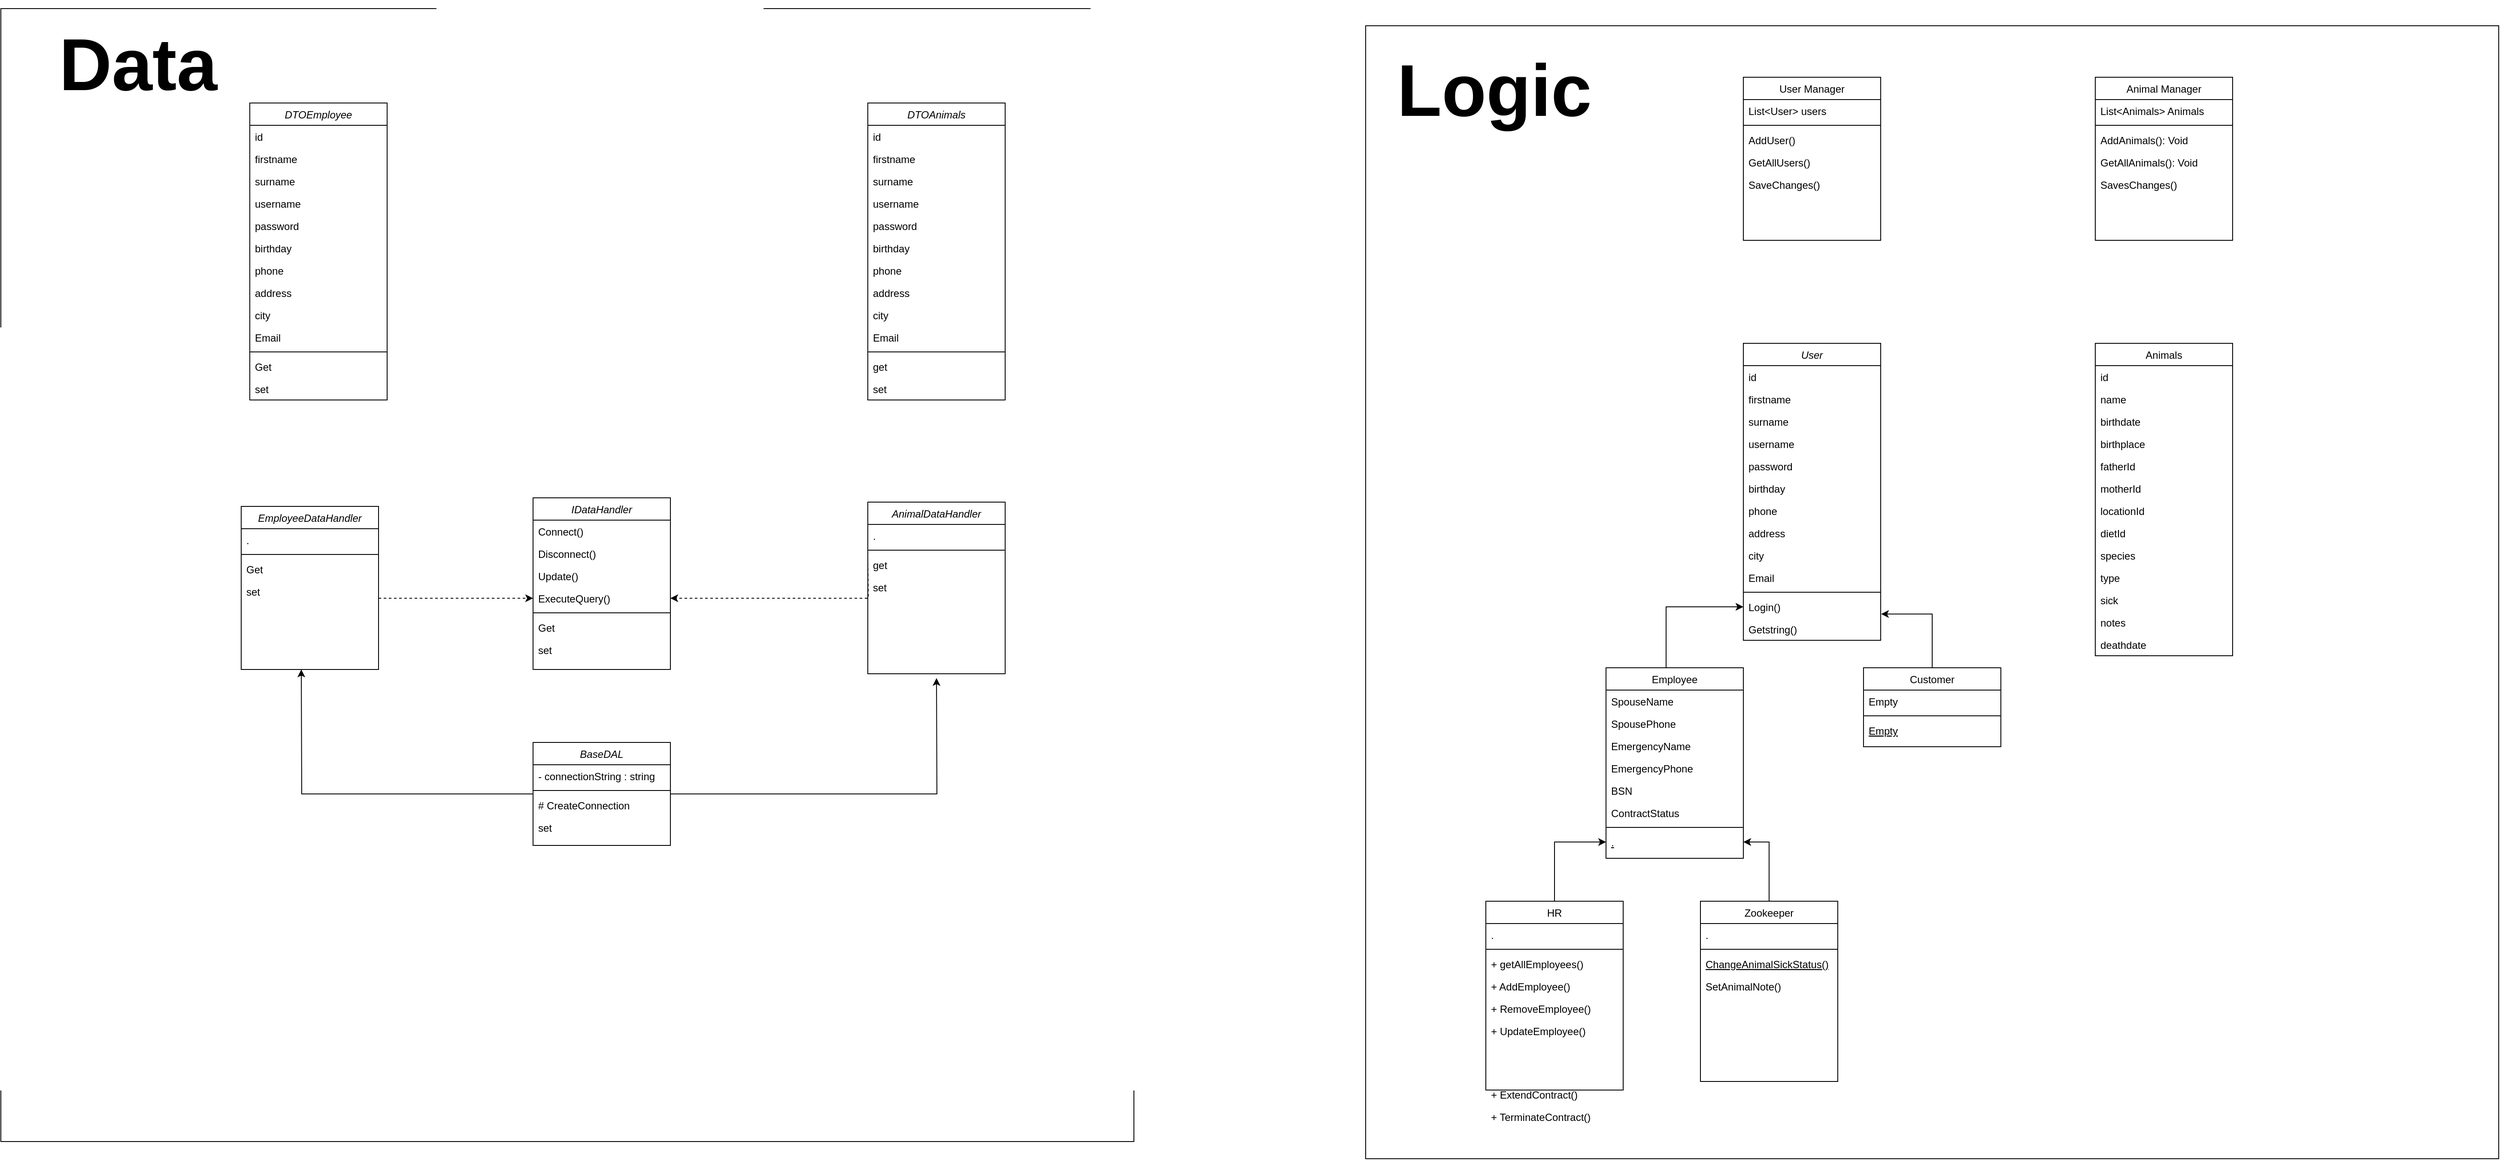 <mxfile version="20.2.3" type="device"><diagram id="C5RBs43oDa-KdzZeNtuy" name="Page-1"><mxGraphModel dx="3759" dy="1858" grid="1" gridSize="10" guides="1" tooltips="1" connect="0" arrows="1" fold="1" page="1" pageScale="1" pageWidth="827" pageHeight="1169" math="0" shadow="0"><root><mxCell id="WIyWlLk6GJQsqaUBKTNV-0"/><mxCell id="WIyWlLk6GJQsqaUBKTNV-1" parent="WIyWlLk6GJQsqaUBKTNV-0"/><mxCell id="oR1bNTwFXTj507dWlVXC-54" value="" style="group" parent="WIyWlLk6GJQsqaUBKTNV-1" connectable="0" vertex="1"><mxGeometry x="-220" y="-250" width="1320" height="1320" as="geometry"/></mxCell><mxCell id="oR1bNTwFXTj507dWlVXC-52" value="" style="whiteSpace=wrap;html=1;aspect=fixed;labelBorderColor=#00CCCC;labelBackgroundColor=#99FF99;" parent="oR1bNTwFXTj507dWlVXC-54" vertex="1"><mxGeometry width="1320" height="1320" as="geometry"/></mxCell><mxCell id="oR1bNTwFXTj507dWlVXC-53" value="Logic" style="text;html=1;strokeColor=none;fillColor=none;align=center;verticalAlign=middle;whiteSpace=wrap;rounded=0;fontStyle=1;fontSize=85;" parent="oR1bNTwFXTj507dWlVXC-54" vertex="1"><mxGeometry x="120" y="60" width="60" height="30" as="geometry"/></mxCell><mxCell id="-MPWnxY_A1ma4q9v_jvq-7" value="User Manager" style="swimlane;fontStyle=0;align=center;verticalAlign=top;childLayout=stackLayout;horizontal=1;startSize=26;horizontalStack=0;resizeParent=1;resizeLast=0;collapsible=1;marginBottom=0;rounded=0;shadow=0;strokeWidth=1;" parent="oR1bNTwFXTj507dWlVXC-54" vertex="1"><mxGeometry x="440" y="60" width="160" height="190" as="geometry"><mxRectangle x="230" y="140" width="160" height="26" as="alternateBounds"/></mxGeometry></mxCell><mxCell id="-MPWnxY_A1ma4q9v_jvq-8" value="List&lt;User&gt; users" style="text;align=left;verticalAlign=top;spacingLeft=4;spacingRight=4;overflow=hidden;rotatable=0;points=[[0,0.5],[1,0.5]];portConstraint=eastwest;" parent="-MPWnxY_A1ma4q9v_jvq-7" vertex="1"><mxGeometry y="26" width="160" height="26" as="geometry"/></mxCell><mxCell id="-MPWnxY_A1ma4q9v_jvq-9" value="" style="line;html=1;strokeWidth=1;align=left;verticalAlign=middle;spacingTop=-1;spacingLeft=3;spacingRight=3;rotatable=0;labelPosition=right;points=[];portConstraint=eastwest;" parent="-MPWnxY_A1ma4q9v_jvq-7" vertex="1"><mxGeometry y="52" width="160" height="8" as="geometry"/></mxCell><mxCell id="-MPWnxY_A1ma4q9v_jvq-15" value="AddUser()" style="text;align=left;verticalAlign=top;spacingLeft=4;spacingRight=4;overflow=hidden;rotatable=0;points=[[0,0.5],[1,0.5]];portConstraint=eastwest;" parent="-MPWnxY_A1ma4q9v_jvq-7" vertex="1"><mxGeometry y="60" width="160" height="26" as="geometry"/></mxCell><mxCell id="oILaNvn7ztv15I3lUajf-6" value="GetAllUsers()" style="text;align=left;verticalAlign=top;spacingLeft=4;spacingRight=4;overflow=hidden;rotatable=0;points=[[0,0.5],[1,0.5]];portConstraint=eastwest;" parent="-MPWnxY_A1ma4q9v_jvq-7" vertex="1"><mxGeometry y="86" width="160" height="26" as="geometry"/></mxCell><mxCell id="oR1bNTwFXTj507dWlVXC-46" value="SaveChanges()" style="text;align=left;verticalAlign=top;spacingLeft=4;spacingRight=4;overflow=hidden;rotatable=0;points=[[0,0.5],[1,0.5]];portConstraint=eastwest;" parent="-MPWnxY_A1ma4q9v_jvq-7" vertex="1"><mxGeometry y="112" width="160" height="26" as="geometry"/></mxCell><mxCell id="-MPWnxY_A1ma4q9v_jvq-1" value="Animal Manager" style="swimlane;fontStyle=0;align=center;verticalAlign=top;childLayout=stackLayout;horizontal=1;startSize=26;horizontalStack=0;resizeParent=1;resizeLast=0;collapsible=1;marginBottom=0;rounded=0;shadow=0;strokeWidth=1;" parent="oR1bNTwFXTj507dWlVXC-54" vertex="1"><mxGeometry x="850" y="60" width="160" height="190" as="geometry"><mxRectangle x="230" y="140" width="160" height="26" as="alternateBounds"/></mxGeometry></mxCell><mxCell id="-MPWnxY_A1ma4q9v_jvq-6" value="List&lt;Animals&gt; Animals" style="text;align=left;verticalAlign=top;spacingLeft=4;spacingRight=4;overflow=hidden;rotatable=0;points=[[0,0.5],[1,0.5]];portConstraint=eastwest;" parent="-MPWnxY_A1ma4q9v_jvq-1" vertex="1"><mxGeometry y="26" width="160" height="26" as="geometry"/></mxCell><mxCell id="-MPWnxY_A1ma4q9v_jvq-5" value="" style="line;html=1;strokeWidth=1;align=left;verticalAlign=middle;spacingTop=-1;spacingLeft=3;spacingRight=3;rotatable=0;labelPosition=right;points=[];portConstraint=eastwest;" parent="-MPWnxY_A1ma4q9v_jvq-1" vertex="1"><mxGeometry y="52" width="160" height="8" as="geometry"/></mxCell><mxCell id="-MPWnxY_A1ma4q9v_jvq-10" value="AddAnimals(): Void&#10;&#10;" style="text;align=left;verticalAlign=top;spacingLeft=4;spacingRight=4;overflow=hidden;rotatable=0;points=[[0,0.5],[1,0.5]];portConstraint=eastwest;" parent="-MPWnxY_A1ma4q9v_jvq-1" vertex="1"><mxGeometry y="60" width="160" height="26" as="geometry"/></mxCell><mxCell id="-MPWnxY_A1ma4q9v_jvq-11" value="GetAllAnimals(): Void&#10;&#10;" style="text;align=left;verticalAlign=top;spacingLeft=4;spacingRight=4;overflow=hidden;rotatable=0;points=[[0,0.5],[1,0.5]];portConstraint=eastwest;" parent="-MPWnxY_A1ma4q9v_jvq-1" vertex="1"><mxGeometry y="86" width="160" height="26" as="geometry"/></mxCell><mxCell id="-MPWnxY_A1ma4q9v_jvq-13" value="SavesChanges()" style="text;align=left;verticalAlign=top;spacingLeft=4;spacingRight=4;overflow=hidden;rotatable=0;points=[[0,0.5],[1,0.5]];portConstraint=eastwest;" parent="-MPWnxY_A1ma4q9v_jvq-1" vertex="1"><mxGeometry y="112" width="160" height="26" as="geometry"/></mxCell><mxCell id="zkfFHV4jXpPFQw0GAbJ--17" value="Animals" style="swimlane;fontStyle=0;align=center;verticalAlign=top;childLayout=stackLayout;horizontal=1;startSize=26;horizontalStack=0;resizeParent=1;resizeLast=0;collapsible=1;marginBottom=0;rounded=0;shadow=0;strokeWidth=1;" parent="oR1bNTwFXTj507dWlVXC-54" vertex="1"><mxGeometry x="850" y="370" width="160" height="364" as="geometry"><mxRectangle x="550" y="140" width="160" height="26" as="alternateBounds"/></mxGeometry></mxCell><mxCell id="zkfFHV4jXpPFQw0GAbJ--18" value="id" style="text;align=left;verticalAlign=top;spacingLeft=4;spacingRight=4;overflow=hidden;rotatable=0;points=[[0,0.5],[1,0.5]];portConstraint=eastwest;" parent="zkfFHV4jXpPFQw0GAbJ--17" vertex="1"><mxGeometry y="26" width="160" height="26" as="geometry"/></mxCell><mxCell id="zkfFHV4jXpPFQw0GAbJ--19" value="name" style="text;align=left;verticalAlign=top;spacingLeft=4;spacingRight=4;overflow=hidden;rotatable=0;points=[[0,0.5],[1,0.5]];portConstraint=eastwest;rounded=0;shadow=0;html=0;" parent="zkfFHV4jXpPFQw0GAbJ--17" vertex="1"><mxGeometry y="52" width="160" height="26" as="geometry"/></mxCell><mxCell id="zkfFHV4jXpPFQw0GAbJ--20" value="birthdate" style="text;align=left;verticalAlign=top;spacingLeft=4;spacingRight=4;overflow=hidden;rotatable=0;points=[[0,0.5],[1,0.5]];portConstraint=eastwest;rounded=0;shadow=0;html=0;" parent="zkfFHV4jXpPFQw0GAbJ--17" vertex="1"><mxGeometry y="78" width="160" height="26" as="geometry"/></mxCell><mxCell id="zkfFHV4jXpPFQw0GAbJ--21" value="birthplace" style="text;align=left;verticalAlign=top;spacingLeft=4;spacingRight=4;overflow=hidden;rotatable=0;points=[[0,0.5],[1,0.5]];portConstraint=eastwest;rounded=0;shadow=0;html=0;" parent="zkfFHV4jXpPFQw0GAbJ--17" vertex="1"><mxGeometry y="104" width="160" height="26" as="geometry"/></mxCell><mxCell id="zkfFHV4jXpPFQw0GAbJ--22" value="fatherId&#10;" style="text;align=left;verticalAlign=top;spacingLeft=4;spacingRight=4;overflow=hidden;rotatable=0;points=[[0,0.5],[1,0.5]];portConstraint=eastwest;rounded=0;shadow=0;html=0;" parent="zkfFHV4jXpPFQw0GAbJ--17" vertex="1"><mxGeometry y="130" width="160" height="26" as="geometry"/></mxCell><mxCell id="zkfFHV4jXpPFQw0GAbJ--24" value="motherId" style="text;align=left;verticalAlign=top;spacingLeft=4;spacingRight=4;overflow=hidden;rotatable=0;points=[[0,0.5],[1,0.5]];portConstraint=eastwest;" parent="zkfFHV4jXpPFQw0GAbJ--17" vertex="1"><mxGeometry y="156" width="160" height="26" as="geometry"/></mxCell><mxCell id="zkfFHV4jXpPFQw0GAbJ--25" value="locationId" style="text;align=left;verticalAlign=top;spacingLeft=4;spacingRight=4;overflow=hidden;rotatable=0;points=[[0,0.5],[1,0.5]];portConstraint=eastwest;" parent="zkfFHV4jXpPFQw0GAbJ--17" vertex="1"><mxGeometry y="182" width="160" height="26" as="geometry"/></mxCell><mxCell id="QsnjbeU9cIYZemEmdi8z-0" value="dietId" style="text;align=left;verticalAlign=top;spacingLeft=4;spacingRight=4;overflow=hidden;rotatable=0;points=[[0,0.5],[1,0.5]];portConstraint=eastwest;rounded=0;shadow=0;html=0;" parent="zkfFHV4jXpPFQw0GAbJ--17" vertex="1"><mxGeometry y="208" width="160" height="26" as="geometry"/></mxCell><mxCell id="QsnjbeU9cIYZemEmdi8z-1" value="species" style="text;align=left;verticalAlign=top;spacingLeft=4;spacingRight=4;overflow=hidden;rotatable=0;points=[[0,0.5],[1,0.5]];portConstraint=eastwest;rounded=0;shadow=0;html=0;" parent="zkfFHV4jXpPFQw0GAbJ--17" vertex="1"><mxGeometry y="234" width="160" height="26" as="geometry"/></mxCell><mxCell id="oR1bNTwFXTj507dWlVXC-50" value="type" style="text;align=left;verticalAlign=top;spacingLeft=4;spacingRight=4;overflow=hidden;rotatable=0;points=[[0,0.5],[1,0.5]];portConstraint=eastwest;rounded=0;shadow=0;html=0;" parent="zkfFHV4jXpPFQw0GAbJ--17" vertex="1"><mxGeometry y="260" width="160" height="26" as="geometry"/></mxCell><mxCell id="QsnjbeU9cIYZemEmdi8z-2" value="sick" style="text;align=left;verticalAlign=top;spacingLeft=4;spacingRight=4;overflow=hidden;rotatable=0;points=[[0,0.5],[1,0.5]];portConstraint=eastwest;rounded=0;shadow=0;html=0;" parent="zkfFHV4jXpPFQw0GAbJ--17" vertex="1"><mxGeometry y="286" width="160" height="26" as="geometry"/></mxCell><mxCell id="QsnjbeU9cIYZemEmdi8z-3" value="notes" style="text;align=left;verticalAlign=top;spacingLeft=4;spacingRight=4;overflow=hidden;rotatable=0;points=[[0,0.5],[1,0.5]];portConstraint=eastwest;rounded=0;shadow=0;html=0;" parent="zkfFHV4jXpPFQw0GAbJ--17" vertex="1"><mxGeometry y="312" width="160" height="26" as="geometry"/></mxCell><mxCell id="QsnjbeU9cIYZemEmdi8z-4" value="deathdate" style="text;align=left;verticalAlign=top;spacingLeft=4;spacingRight=4;overflow=hidden;rotatable=0;points=[[0,0.5],[1,0.5]];portConstraint=eastwest;rounded=0;shadow=0;html=0;" parent="zkfFHV4jXpPFQw0GAbJ--17" vertex="1"><mxGeometry y="338" width="160" height="26" as="geometry"/></mxCell><mxCell id="-MPWnxY_A1ma4q9v_jvq-16" value="+ ExtendContract()" style="text;align=left;verticalAlign=top;spacingLeft=4;spacingRight=4;overflow=hidden;rotatable=0;points=[[0,0.5],[1,0.5]];portConstraint=eastwest;" parent="oR1bNTwFXTj507dWlVXC-54" vertex="1"><mxGeometry x="140" y="1232" width="160" height="26" as="geometry"/></mxCell><mxCell id="oR1bNTwFXTj507dWlVXC-45" value="+ TerminateContract()&#10;" style="text;align=left;verticalAlign=top;spacingLeft=4;spacingRight=4;overflow=hidden;rotatable=0;points=[[0,0.5],[1,0.5]];portConstraint=eastwest;" parent="oR1bNTwFXTj507dWlVXC-54" vertex="1"><mxGeometry x="140" y="1258" width="160" height="26" as="geometry"/></mxCell><mxCell id="zkfFHV4jXpPFQw0GAbJ--0" value="User" style="swimlane;fontStyle=2;align=center;verticalAlign=top;childLayout=stackLayout;horizontal=1;startSize=26;horizontalStack=0;resizeParent=1;resizeLast=0;collapsible=1;marginBottom=0;rounded=0;shadow=0;strokeWidth=1;" parent="WIyWlLk6GJQsqaUBKTNV-1" vertex="1"><mxGeometry x="220" y="120" width="160" height="346" as="geometry"><mxRectangle x="230" y="140" width="160" height="26" as="alternateBounds"/></mxGeometry></mxCell><mxCell id="zkfFHV4jXpPFQw0GAbJ--1" value="id" style="text;align=left;verticalAlign=top;spacingLeft=4;spacingRight=4;overflow=hidden;rotatable=0;points=[[0,0.5],[1,0.5]];portConstraint=eastwest;" parent="zkfFHV4jXpPFQw0GAbJ--0" vertex="1"><mxGeometry y="26" width="160" height="26" as="geometry"/></mxCell><mxCell id="zkfFHV4jXpPFQw0GAbJ--2" value="firstname" style="text;align=left;verticalAlign=top;spacingLeft=4;spacingRight=4;overflow=hidden;rotatable=0;points=[[0,0.5],[1,0.5]];portConstraint=eastwest;rounded=0;shadow=0;html=0;" parent="zkfFHV4jXpPFQw0GAbJ--0" vertex="1"><mxGeometry y="52" width="160" height="26" as="geometry"/></mxCell><mxCell id="oR1bNTwFXTj507dWlVXC-14" value="surname" style="text;align=left;verticalAlign=top;spacingLeft=4;spacingRight=4;overflow=hidden;rotatable=0;points=[[0,0.5],[1,0.5]];portConstraint=eastwest;rounded=0;shadow=0;html=0;" parent="zkfFHV4jXpPFQw0GAbJ--0" vertex="1"><mxGeometry y="78" width="160" height="26" as="geometry"/></mxCell><mxCell id="oR1bNTwFXTj507dWlVXC-15" value="username" style="text;align=left;verticalAlign=top;spacingLeft=4;spacingRight=4;overflow=hidden;rotatable=0;points=[[0,0.5],[1,0.5]];portConstraint=eastwest;rounded=0;shadow=0;html=0;" parent="zkfFHV4jXpPFQw0GAbJ--0" vertex="1"><mxGeometry y="104" width="160" height="26" as="geometry"/></mxCell><mxCell id="oR1bNTwFXTj507dWlVXC-16" value="password" style="text;align=left;verticalAlign=top;spacingLeft=4;spacingRight=4;overflow=hidden;rotatable=0;points=[[0,0.5],[1,0.5]];portConstraint=eastwest;rounded=0;shadow=0;html=0;" parent="zkfFHV4jXpPFQw0GAbJ--0" vertex="1"><mxGeometry y="130" width="160" height="26" as="geometry"/></mxCell><mxCell id="AJ4pyQ9A2EGNGKqb7ram-20" value="birthday" style="text;align=left;verticalAlign=top;spacingLeft=4;spacingRight=4;overflow=hidden;rotatable=0;points=[[0,0.5],[1,0.5]];portConstraint=eastwest;rounded=0;shadow=0;html=0;" parent="zkfFHV4jXpPFQw0GAbJ--0" vertex="1"><mxGeometry y="156" width="160" height="26" as="geometry"/></mxCell><mxCell id="oR1bNTwFXTj507dWlVXC-13" value="phone" style="text;align=left;verticalAlign=top;spacingLeft=4;spacingRight=4;overflow=hidden;rotatable=0;points=[[0,0.5],[1,0.5]];portConstraint=eastwest;rounded=0;shadow=0;html=0;" parent="zkfFHV4jXpPFQw0GAbJ--0" vertex="1"><mxGeometry y="182" width="160" height="26" as="geometry"/></mxCell><mxCell id="oR1bNTwFXTj507dWlVXC-12" value="address" style="text;align=left;verticalAlign=top;spacingLeft=4;spacingRight=4;overflow=hidden;rotatable=0;points=[[0,0.5],[1,0.5]];portConstraint=eastwest;rounded=0;shadow=0;html=0;" parent="zkfFHV4jXpPFQw0GAbJ--0" vertex="1"><mxGeometry y="208" width="160" height="26" as="geometry"/></mxCell><mxCell id="zkfFHV4jXpPFQw0GAbJ--3" value="city" style="text;align=left;verticalAlign=top;spacingLeft=4;spacingRight=4;overflow=hidden;rotatable=0;points=[[0,0.5],[1,0.5]];portConstraint=eastwest;rounded=0;shadow=0;html=0;" parent="zkfFHV4jXpPFQw0GAbJ--0" vertex="1"><mxGeometry y="234" width="160" height="26" as="geometry"/></mxCell><mxCell id="AJ4pyQ9A2EGNGKqb7ram-4" value="Email" style="text;align=left;verticalAlign=top;spacingLeft=4;spacingRight=4;overflow=hidden;rotatable=0;points=[[0,0.5],[1,0.5]];portConstraint=eastwest;rounded=0;shadow=0;html=0;" parent="zkfFHV4jXpPFQw0GAbJ--0" vertex="1"><mxGeometry y="260" width="160" height="26" as="geometry"/></mxCell><mxCell id="zkfFHV4jXpPFQw0GAbJ--4" value="" style="line;html=1;strokeWidth=1;align=left;verticalAlign=middle;spacingTop=-1;spacingLeft=3;spacingRight=3;rotatable=0;labelPosition=right;points=[];portConstraint=eastwest;" parent="zkfFHV4jXpPFQw0GAbJ--0" vertex="1"><mxGeometry y="286" width="160" height="8" as="geometry"/></mxCell><mxCell id="oR1bNTwFXTj507dWlVXC-35" value="Login()" style="text;align=left;verticalAlign=top;spacingLeft=4;spacingRight=4;overflow=hidden;rotatable=0;points=[[0,0.5],[1,0.5]];portConstraint=eastwest;rounded=0;shadow=0;html=0;" parent="zkfFHV4jXpPFQw0GAbJ--0" vertex="1"><mxGeometry y="294" width="160" height="26" as="geometry"/></mxCell><mxCell id="AJ4pyQ9A2EGNGKqb7ram-22" value="Getstring()" style="text;align=left;verticalAlign=top;spacingLeft=4;spacingRight=4;overflow=hidden;rotatable=0;points=[[0,0.5],[1,0.5]];portConstraint=eastwest;rounded=0;shadow=0;html=0;" parent="zkfFHV4jXpPFQw0GAbJ--0" vertex="1"><mxGeometry y="320" width="160" height="26" as="geometry"/></mxCell><mxCell id="oR1bNTwFXTj507dWlVXC-39" style="edgeStyle=orthogonalEdgeStyle;rounded=0;orthogonalLoop=1;jettySize=auto;html=1;entryX=0;entryY=0.5;entryDx=0;entryDy=0;" parent="WIyWlLk6GJQsqaUBKTNV-1" source="zkfFHV4jXpPFQw0GAbJ--6" target="oR1bNTwFXTj507dWlVXC-35" edge="1"><mxGeometry relative="1" as="geometry"><Array as="points"><mxPoint x="130" y="427"/></Array></mxGeometry></mxCell><mxCell id="zkfFHV4jXpPFQw0GAbJ--6" value="Employee" style="swimlane;fontStyle=0;align=center;verticalAlign=top;childLayout=stackLayout;horizontal=1;startSize=26;horizontalStack=0;resizeParent=1;resizeLast=0;collapsible=1;marginBottom=0;rounded=0;shadow=0;strokeWidth=1;" parent="WIyWlLk6GJQsqaUBKTNV-1" vertex="1"><mxGeometry x="60" y="498" width="160" height="222" as="geometry"><mxRectangle x="130" y="380" width="160" height="26" as="alternateBounds"/></mxGeometry></mxCell><mxCell id="zkfFHV4jXpPFQw0GAbJ--7" value="SpouseName" style="text;align=left;verticalAlign=top;spacingLeft=4;spacingRight=4;overflow=hidden;rotatable=0;points=[[0,0.5],[1,0.5]];portConstraint=eastwest;" parent="zkfFHV4jXpPFQw0GAbJ--6" vertex="1"><mxGeometry y="26" width="160" height="26" as="geometry"/></mxCell><mxCell id="oR1bNTwFXTj507dWlVXC-20" value="SpousePhone" style="text;align=left;verticalAlign=top;spacingLeft=4;spacingRight=4;overflow=hidden;rotatable=0;points=[[0,0.5],[1,0.5]];portConstraint=eastwest;rounded=0;shadow=0;html=0;" parent="zkfFHV4jXpPFQw0GAbJ--6" vertex="1"><mxGeometry y="52" width="160" height="26" as="geometry"/></mxCell><mxCell id="oR1bNTwFXTj507dWlVXC-19" value="EmergencyName" style="text;align=left;verticalAlign=top;spacingLeft=4;spacingRight=4;overflow=hidden;rotatable=0;points=[[0,0.5],[1,0.5]];portConstraint=eastwest;rounded=0;shadow=0;html=0;" parent="zkfFHV4jXpPFQw0GAbJ--6" vertex="1"><mxGeometry y="78" width="160" height="26" as="geometry"/></mxCell><mxCell id="oR1bNTwFXTj507dWlVXC-18" value="EmergencyPhone" style="text;align=left;verticalAlign=top;spacingLeft=4;spacingRight=4;overflow=hidden;rotatable=0;points=[[0,0.5],[1,0.5]];portConstraint=eastwest;rounded=0;shadow=0;html=0;" parent="zkfFHV4jXpPFQw0GAbJ--6" vertex="1"><mxGeometry y="104" width="160" height="26" as="geometry"/></mxCell><mxCell id="oR1bNTwFXTj507dWlVXC-17" value="BSN" style="text;align=left;verticalAlign=top;spacingLeft=4;spacingRight=4;overflow=hidden;rotatable=0;points=[[0,0.5],[1,0.5]];portConstraint=eastwest;rounded=0;shadow=0;html=0;" parent="zkfFHV4jXpPFQw0GAbJ--6" vertex="1"><mxGeometry y="130" width="160" height="26" as="geometry"/></mxCell><mxCell id="zkfFHV4jXpPFQw0GAbJ--8" value="ContractStatus" style="text;align=left;verticalAlign=top;spacingLeft=4;spacingRight=4;overflow=hidden;rotatable=0;points=[[0,0.5],[1,0.5]];portConstraint=eastwest;rounded=0;shadow=0;html=0;" parent="zkfFHV4jXpPFQw0GAbJ--6" vertex="1"><mxGeometry y="156" width="160" height="26" as="geometry"/></mxCell><mxCell id="zkfFHV4jXpPFQw0GAbJ--9" value="" style="line;html=1;strokeWidth=1;align=left;verticalAlign=middle;spacingTop=-1;spacingLeft=3;spacingRight=3;rotatable=0;labelPosition=right;points=[];portConstraint=eastwest;" parent="zkfFHV4jXpPFQw0GAbJ--6" vertex="1"><mxGeometry y="182" width="160" height="8" as="geometry"/></mxCell><mxCell id="zkfFHV4jXpPFQw0GAbJ--10" value="." style="text;align=left;verticalAlign=top;spacingLeft=4;spacingRight=4;overflow=hidden;rotatable=0;points=[[0,0.5],[1,0.5]];portConstraint=eastwest;fontStyle=4" parent="zkfFHV4jXpPFQw0GAbJ--6" vertex="1"><mxGeometry y="190" width="160" height="26" as="geometry"/></mxCell><mxCell id="oR1bNTwFXTj507dWlVXC-40" style="edgeStyle=orthogonalEdgeStyle;rounded=0;orthogonalLoop=1;jettySize=auto;html=1;entryX=1.003;entryY=0.824;entryDx=0;entryDy=0;entryPerimeter=0;" parent="WIyWlLk6GJQsqaUBKTNV-1" source="oR1bNTwFXTj507dWlVXC-2" target="oR1bNTwFXTj507dWlVXC-35" edge="1"><mxGeometry relative="1" as="geometry"/></mxCell><mxCell id="oR1bNTwFXTj507dWlVXC-2" value="Customer" style="swimlane;fontStyle=0;align=center;verticalAlign=top;childLayout=stackLayout;horizontal=1;startSize=26;horizontalStack=0;resizeParent=1;resizeLast=0;collapsible=1;marginBottom=0;rounded=0;shadow=0;strokeWidth=1;" parent="WIyWlLk6GJQsqaUBKTNV-1" vertex="1"><mxGeometry x="360" y="498" width="160" height="92" as="geometry"><mxRectangle x="130" y="380" width="160" height="26" as="alternateBounds"/></mxGeometry></mxCell><mxCell id="oR1bNTwFXTj507dWlVXC-3" value="Empty" style="text;align=left;verticalAlign=top;spacingLeft=4;spacingRight=4;overflow=hidden;rotatable=0;points=[[0,0.5],[1,0.5]];portConstraint=eastwest;" parent="oR1bNTwFXTj507dWlVXC-2" vertex="1"><mxGeometry y="26" width="160" height="26" as="geometry"/></mxCell><mxCell id="oR1bNTwFXTj507dWlVXC-5" value="" style="line;html=1;strokeWidth=1;align=left;verticalAlign=middle;spacingTop=-1;spacingLeft=3;spacingRight=3;rotatable=0;labelPosition=right;points=[];portConstraint=eastwest;" parent="oR1bNTwFXTj507dWlVXC-2" vertex="1"><mxGeometry y="52" width="160" height="8" as="geometry"/></mxCell><mxCell id="oR1bNTwFXTj507dWlVXC-6" value="Empty" style="text;align=left;verticalAlign=top;spacingLeft=4;spacingRight=4;overflow=hidden;rotatable=0;points=[[0,0.5],[1,0.5]];portConstraint=eastwest;fontStyle=4" parent="oR1bNTwFXTj507dWlVXC-2" vertex="1"><mxGeometry y="60" width="160" height="26" as="geometry"/></mxCell><mxCell id="oR1bNTwFXTj507dWlVXC-36" style="edgeStyle=orthogonalEdgeStyle;rounded=0;orthogonalLoop=1;jettySize=auto;html=1;entryX=0;entryY=0.5;entryDx=0;entryDy=0;" parent="WIyWlLk6GJQsqaUBKTNV-1" source="oR1bNTwFXTj507dWlVXC-21" target="zkfFHV4jXpPFQw0GAbJ--10" edge="1"><mxGeometry relative="1" as="geometry"/></mxCell><mxCell id="oR1bNTwFXTj507dWlVXC-21" value="HR" style="swimlane;fontStyle=0;align=center;verticalAlign=top;childLayout=stackLayout;horizontal=1;startSize=26;horizontalStack=0;resizeParent=1;resizeLast=0;collapsible=1;marginBottom=0;rounded=0;shadow=0;strokeWidth=1;" parent="WIyWlLk6GJQsqaUBKTNV-1" vertex="1"><mxGeometry x="-80" y="770" width="160" height="220" as="geometry"><mxRectangle x="130" y="380" width="160" height="26" as="alternateBounds"/></mxGeometry></mxCell><mxCell id="oR1bNTwFXTj507dWlVXC-22" value="." style="text;align=left;verticalAlign=top;spacingLeft=4;spacingRight=4;overflow=hidden;rotatable=0;points=[[0,0.5],[1,0.5]];portConstraint=eastwest;" parent="oR1bNTwFXTj507dWlVXC-21" vertex="1"><mxGeometry y="26" width="160" height="26" as="geometry"/></mxCell><mxCell id="oR1bNTwFXTj507dWlVXC-24" value="" style="line;html=1;strokeWidth=1;align=left;verticalAlign=middle;spacingTop=-1;spacingLeft=3;spacingRight=3;rotatable=0;labelPosition=right;points=[];portConstraint=eastwest;" parent="oR1bNTwFXTj507dWlVXC-21" vertex="1"><mxGeometry y="52" width="160" height="8" as="geometry"/></mxCell><mxCell id="oR1bNTwFXTj507dWlVXC-25" value="+ getAllEmployees()" style="text;align=left;verticalAlign=top;spacingLeft=4;spacingRight=4;overflow=hidden;rotatable=0;points=[[0,0.5],[1,0.5]];portConstraint=eastwest;fontStyle=0" parent="oR1bNTwFXTj507dWlVXC-21" vertex="1"><mxGeometry y="60" width="160" height="26" as="geometry"/></mxCell><mxCell id="oR1bNTwFXTj507dWlVXC-26" value="+ AddEmployee()" style="text;align=left;verticalAlign=top;spacingLeft=4;spacingRight=4;overflow=hidden;rotatable=0;points=[[0,0.5],[1,0.5]];portConstraint=eastwest;" parent="oR1bNTwFXTj507dWlVXC-21" vertex="1"><mxGeometry y="86" width="160" height="26" as="geometry"/></mxCell><mxCell id="AJ4pyQ9A2EGNGKqb7ram-35" value="+ RemoveEmployee()" style="text;align=left;verticalAlign=top;spacingLeft=4;spacingRight=4;overflow=hidden;rotatable=0;points=[[0,0.5],[1,0.5]];portConstraint=eastwest;" parent="oR1bNTwFXTj507dWlVXC-21" vertex="1"><mxGeometry y="112" width="160" height="26" as="geometry"/></mxCell><mxCell id="AJ4pyQ9A2EGNGKqb7ram-36" value="+ UpdateEmployee()" style="text;align=left;verticalAlign=top;spacingLeft=4;spacingRight=4;overflow=hidden;rotatable=0;points=[[0,0.5],[1,0.5]];portConstraint=eastwest;" parent="oR1bNTwFXTj507dWlVXC-21" vertex="1"><mxGeometry y="138" width="160" height="26" as="geometry"/></mxCell><mxCell id="oR1bNTwFXTj507dWlVXC-38" style="edgeStyle=orthogonalEdgeStyle;rounded=0;orthogonalLoop=1;jettySize=auto;html=1;entryX=1;entryY=0.5;entryDx=0;entryDy=0;" parent="WIyWlLk6GJQsqaUBKTNV-1" source="oR1bNTwFXTj507dWlVXC-27" target="zkfFHV4jXpPFQw0GAbJ--10" edge="1"><mxGeometry relative="1" as="geometry"/></mxCell><mxCell id="oR1bNTwFXTj507dWlVXC-27" value="Zookeeper" style="swimlane;fontStyle=0;align=center;verticalAlign=top;childLayout=stackLayout;horizontal=1;startSize=26;horizontalStack=0;resizeParent=1;resizeLast=0;collapsible=1;marginBottom=0;rounded=0;shadow=0;strokeWidth=1;" parent="WIyWlLk6GJQsqaUBKTNV-1" vertex="1"><mxGeometry x="170" y="770" width="160" height="210" as="geometry"><mxRectangle x="130" y="380" width="160" height="26" as="alternateBounds"/></mxGeometry></mxCell><mxCell id="oR1bNTwFXTj507dWlVXC-28" value="." style="text;align=left;verticalAlign=top;spacingLeft=4;spacingRight=4;overflow=hidden;rotatable=0;points=[[0,0.5],[1,0.5]];portConstraint=eastwest;" parent="oR1bNTwFXTj507dWlVXC-27" vertex="1"><mxGeometry y="26" width="160" height="26" as="geometry"/></mxCell><mxCell id="oR1bNTwFXTj507dWlVXC-30" value="" style="line;html=1;strokeWidth=1;align=left;verticalAlign=middle;spacingTop=-1;spacingLeft=3;spacingRight=3;rotatable=0;labelPosition=right;points=[];portConstraint=eastwest;" parent="oR1bNTwFXTj507dWlVXC-27" vertex="1"><mxGeometry y="52" width="160" height="8" as="geometry"/></mxCell><mxCell id="oR1bNTwFXTj507dWlVXC-31" value="ChangeAnimalSickStatus()" style="text;align=left;verticalAlign=top;spacingLeft=4;spacingRight=4;overflow=hidden;rotatable=0;points=[[0,0.5],[1,0.5]];portConstraint=eastwest;fontStyle=4" parent="oR1bNTwFXTj507dWlVXC-27" vertex="1"><mxGeometry y="60" width="160" height="26" as="geometry"/></mxCell><mxCell id="oR1bNTwFXTj507dWlVXC-32" value="SetAnimalNote()" style="text;align=left;verticalAlign=top;spacingLeft=4;spacingRight=4;overflow=hidden;rotatable=0;points=[[0,0.5],[1,0.5]];portConstraint=eastwest;" parent="oR1bNTwFXTj507dWlVXC-27" vertex="1"><mxGeometry y="86" width="160" height="26" as="geometry"/></mxCell><mxCell id="oR1bNTwFXTj507dWlVXC-55" value="" style="group" parent="WIyWlLk6GJQsqaUBKTNV-1" connectable="0" vertex="1"><mxGeometry x="-1800" y="-280" width="1320" height="1320" as="geometry"/></mxCell><mxCell id="oR1bNTwFXTj507dWlVXC-56" value="" style="whiteSpace=wrap;html=1;aspect=fixed;labelBorderColor=#00CCCC;labelBackgroundColor=#99FF99;" parent="oR1bNTwFXTj507dWlVXC-55" vertex="1"><mxGeometry x="-10" y="10" width="1320" height="1320" as="geometry"/></mxCell><mxCell id="oR1bNTwFXTj507dWlVXC-57" value="Data" style="text;html=1;strokeColor=none;fillColor=none;align=center;verticalAlign=middle;whiteSpace=wrap;rounded=0;fontStyle=1;fontSize=85;" parent="oR1bNTwFXTj507dWlVXC-55" vertex="1"><mxGeometry x="120" y="60" width="60" height="30" as="geometry"/></mxCell><mxCell id="AJ4pyQ9A2EGNGKqb7ram-56" value="DTOEmployee" style="swimlane;fontStyle=2;align=center;verticalAlign=top;childLayout=stackLayout;horizontal=1;startSize=26;horizontalStack=0;resizeParent=1;resizeLast=0;collapsible=1;marginBottom=0;rounded=0;shadow=0;strokeWidth=1;" parent="oR1bNTwFXTj507dWlVXC-55" vertex="1"><mxGeometry x="280" y="120" width="160" height="346" as="geometry"><mxRectangle x="230" y="140" width="160" height="26" as="alternateBounds"/></mxGeometry></mxCell><mxCell id="AJ4pyQ9A2EGNGKqb7ram-57" value="id" style="text;align=left;verticalAlign=top;spacingLeft=4;spacingRight=4;overflow=hidden;rotatable=0;points=[[0,0.5],[1,0.5]];portConstraint=eastwest;" parent="AJ4pyQ9A2EGNGKqb7ram-56" vertex="1"><mxGeometry y="26" width="160" height="26" as="geometry"/></mxCell><mxCell id="AJ4pyQ9A2EGNGKqb7ram-58" value="firstname" style="text;align=left;verticalAlign=top;spacingLeft=4;spacingRight=4;overflow=hidden;rotatable=0;points=[[0,0.5],[1,0.5]];portConstraint=eastwest;rounded=0;shadow=0;html=0;" parent="AJ4pyQ9A2EGNGKqb7ram-56" vertex="1"><mxGeometry y="52" width="160" height="26" as="geometry"/></mxCell><mxCell id="AJ4pyQ9A2EGNGKqb7ram-59" value="surname" style="text;align=left;verticalAlign=top;spacingLeft=4;spacingRight=4;overflow=hidden;rotatable=0;points=[[0,0.5],[1,0.5]];portConstraint=eastwest;rounded=0;shadow=0;html=0;" parent="AJ4pyQ9A2EGNGKqb7ram-56" vertex="1"><mxGeometry y="78" width="160" height="26" as="geometry"/></mxCell><mxCell id="AJ4pyQ9A2EGNGKqb7ram-60" value="username" style="text;align=left;verticalAlign=top;spacingLeft=4;spacingRight=4;overflow=hidden;rotatable=0;points=[[0,0.5],[1,0.5]];portConstraint=eastwest;rounded=0;shadow=0;html=0;" parent="AJ4pyQ9A2EGNGKqb7ram-56" vertex="1"><mxGeometry y="104" width="160" height="26" as="geometry"/></mxCell><mxCell id="AJ4pyQ9A2EGNGKqb7ram-61" value="password" style="text;align=left;verticalAlign=top;spacingLeft=4;spacingRight=4;overflow=hidden;rotatable=0;points=[[0,0.5],[1,0.5]];portConstraint=eastwest;rounded=0;shadow=0;html=0;" parent="AJ4pyQ9A2EGNGKqb7ram-56" vertex="1"><mxGeometry y="130" width="160" height="26" as="geometry"/></mxCell><mxCell id="AJ4pyQ9A2EGNGKqb7ram-62" value="birthday" style="text;align=left;verticalAlign=top;spacingLeft=4;spacingRight=4;overflow=hidden;rotatable=0;points=[[0,0.5],[1,0.5]];portConstraint=eastwest;rounded=0;shadow=0;html=0;" parent="AJ4pyQ9A2EGNGKqb7ram-56" vertex="1"><mxGeometry y="156" width="160" height="26" as="geometry"/></mxCell><mxCell id="AJ4pyQ9A2EGNGKqb7ram-63" value="phone" style="text;align=left;verticalAlign=top;spacingLeft=4;spacingRight=4;overflow=hidden;rotatable=0;points=[[0,0.5],[1,0.5]];portConstraint=eastwest;rounded=0;shadow=0;html=0;" parent="AJ4pyQ9A2EGNGKqb7ram-56" vertex="1"><mxGeometry y="182" width="160" height="26" as="geometry"/></mxCell><mxCell id="AJ4pyQ9A2EGNGKqb7ram-64" value="address" style="text;align=left;verticalAlign=top;spacingLeft=4;spacingRight=4;overflow=hidden;rotatable=0;points=[[0,0.5],[1,0.5]];portConstraint=eastwest;rounded=0;shadow=0;html=0;" parent="AJ4pyQ9A2EGNGKqb7ram-56" vertex="1"><mxGeometry y="208" width="160" height="26" as="geometry"/></mxCell><mxCell id="AJ4pyQ9A2EGNGKqb7ram-65" value="city" style="text;align=left;verticalAlign=top;spacingLeft=4;spacingRight=4;overflow=hidden;rotatable=0;points=[[0,0.5],[1,0.5]];portConstraint=eastwest;rounded=0;shadow=0;html=0;" parent="AJ4pyQ9A2EGNGKqb7ram-56" vertex="1"><mxGeometry y="234" width="160" height="26" as="geometry"/></mxCell><mxCell id="AJ4pyQ9A2EGNGKqb7ram-66" value="Email" style="text;align=left;verticalAlign=top;spacingLeft=4;spacingRight=4;overflow=hidden;rotatable=0;points=[[0,0.5],[1,0.5]];portConstraint=eastwest;rounded=0;shadow=0;html=0;" parent="AJ4pyQ9A2EGNGKqb7ram-56" vertex="1"><mxGeometry y="260" width="160" height="26" as="geometry"/></mxCell><mxCell id="AJ4pyQ9A2EGNGKqb7ram-67" value="" style="line;html=1;strokeWidth=1;align=left;verticalAlign=middle;spacingTop=-1;spacingLeft=3;spacingRight=3;rotatable=0;labelPosition=right;points=[];portConstraint=eastwest;" parent="AJ4pyQ9A2EGNGKqb7ram-56" vertex="1"><mxGeometry y="286" width="160" height="8" as="geometry"/></mxCell><mxCell id="AJ4pyQ9A2EGNGKqb7ram-68" value="Get" style="text;align=left;verticalAlign=top;spacingLeft=4;spacingRight=4;overflow=hidden;rotatable=0;points=[[0,0.5],[1,0.5]];portConstraint=eastwest;rounded=0;shadow=0;html=0;" parent="AJ4pyQ9A2EGNGKqb7ram-56" vertex="1"><mxGeometry y="294" width="160" height="26" as="geometry"/></mxCell><mxCell id="AJ4pyQ9A2EGNGKqb7ram-69" value="set" style="text;align=left;verticalAlign=top;spacingLeft=4;spacingRight=4;overflow=hidden;rotatable=0;points=[[0,0.5],[1,0.5]];portConstraint=eastwest;rounded=0;shadow=0;html=0;" parent="AJ4pyQ9A2EGNGKqb7ram-56" vertex="1"><mxGeometry y="320" width="160" height="26" as="geometry"/></mxCell><mxCell id="AJ4pyQ9A2EGNGKqb7ram-70" value="DTOAnimals" style="swimlane;fontStyle=2;align=center;verticalAlign=top;childLayout=stackLayout;horizontal=1;startSize=26;horizontalStack=0;resizeParent=1;resizeLast=0;collapsible=1;marginBottom=0;rounded=0;shadow=0;strokeWidth=1;" parent="oR1bNTwFXTj507dWlVXC-55" vertex="1"><mxGeometry x="1000" y="120" width="160" height="346" as="geometry"><mxRectangle x="230" y="140" width="160" height="26" as="alternateBounds"/></mxGeometry></mxCell><mxCell id="AJ4pyQ9A2EGNGKqb7ram-71" value="id" style="text;align=left;verticalAlign=top;spacingLeft=4;spacingRight=4;overflow=hidden;rotatable=0;points=[[0,0.5],[1,0.5]];portConstraint=eastwest;" parent="AJ4pyQ9A2EGNGKqb7ram-70" vertex="1"><mxGeometry y="26" width="160" height="26" as="geometry"/></mxCell><mxCell id="AJ4pyQ9A2EGNGKqb7ram-72" value="firstname" style="text;align=left;verticalAlign=top;spacingLeft=4;spacingRight=4;overflow=hidden;rotatable=0;points=[[0,0.5],[1,0.5]];portConstraint=eastwest;rounded=0;shadow=0;html=0;" parent="AJ4pyQ9A2EGNGKqb7ram-70" vertex="1"><mxGeometry y="52" width="160" height="26" as="geometry"/></mxCell><mxCell id="AJ4pyQ9A2EGNGKqb7ram-73" value="surname" style="text;align=left;verticalAlign=top;spacingLeft=4;spacingRight=4;overflow=hidden;rotatable=0;points=[[0,0.5],[1,0.5]];portConstraint=eastwest;rounded=0;shadow=0;html=0;" parent="AJ4pyQ9A2EGNGKqb7ram-70" vertex="1"><mxGeometry y="78" width="160" height="26" as="geometry"/></mxCell><mxCell id="AJ4pyQ9A2EGNGKqb7ram-74" value="username" style="text;align=left;verticalAlign=top;spacingLeft=4;spacingRight=4;overflow=hidden;rotatable=0;points=[[0,0.5],[1,0.5]];portConstraint=eastwest;rounded=0;shadow=0;html=0;" parent="AJ4pyQ9A2EGNGKqb7ram-70" vertex="1"><mxGeometry y="104" width="160" height="26" as="geometry"/></mxCell><mxCell id="AJ4pyQ9A2EGNGKqb7ram-75" value="password" style="text;align=left;verticalAlign=top;spacingLeft=4;spacingRight=4;overflow=hidden;rotatable=0;points=[[0,0.5],[1,0.5]];portConstraint=eastwest;rounded=0;shadow=0;html=0;" parent="AJ4pyQ9A2EGNGKqb7ram-70" vertex="1"><mxGeometry y="130" width="160" height="26" as="geometry"/></mxCell><mxCell id="AJ4pyQ9A2EGNGKqb7ram-76" value="birthday" style="text;align=left;verticalAlign=top;spacingLeft=4;spacingRight=4;overflow=hidden;rotatable=0;points=[[0,0.5],[1,0.5]];portConstraint=eastwest;rounded=0;shadow=0;html=0;" parent="AJ4pyQ9A2EGNGKqb7ram-70" vertex="1"><mxGeometry y="156" width="160" height="26" as="geometry"/></mxCell><mxCell id="AJ4pyQ9A2EGNGKqb7ram-77" value="phone" style="text;align=left;verticalAlign=top;spacingLeft=4;spacingRight=4;overflow=hidden;rotatable=0;points=[[0,0.5],[1,0.5]];portConstraint=eastwest;rounded=0;shadow=0;html=0;" parent="AJ4pyQ9A2EGNGKqb7ram-70" vertex="1"><mxGeometry y="182" width="160" height="26" as="geometry"/></mxCell><mxCell id="AJ4pyQ9A2EGNGKqb7ram-78" value="address" style="text;align=left;verticalAlign=top;spacingLeft=4;spacingRight=4;overflow=hidden;rotatable=0;points=[[0,0.5],[1,0.5]];portConstraint=eastwest;rounded=0;shadow=0;html=0;" parent="AJ4pyQ9A2EGNGKqb7ram-70" vertex="1"><mxGeometry y="208" width="160" height="26" as="geometry"/></mxCell><mxCell id="AJ4pyQ9A2EGNGKqb7ram-79" value="city" style="text;align=left;verticalAlign=top;spacingLeft=4;spacingRight=4;overflow=hidden;rotatable=0;points=[[0,0.5],[1,0.5]];portConstraint=eastwest;rounded=0;shadow=0;html=0;" parent="AJ4pyQ9A2EGNGKqb7ram-70" vertex="1"><mxGeometry y="234" width="160" height="26" as="geometry"/></mxCell><mxCell id="AJ4pyQ9A2EGNGKqb7ram-80" value="Email" style="text;align=left;verticalAlign=top;spacingLeft=4;spacingRight=4;overflow=hidden;rotatable=0;points=[[0,0.5],[1,0.5]];portConstraint=eastwest;rounded=0;shadow=0;html=0;" parent="AJ4pyQ9A2EGNGKqb7ram-70" vertex="1"><mxGeometry y="260" width="160" height="26" as="geometry"/></mxCell><mxCell id="AJ4pyQ9A2EGNGKqb7ram-81" value="" style="line;html=1;strokeWidth=1;align=left;verticalAlign=middle;spacingTop=-1;spacingLeft=3;spacingRight=3;rotatable=0;labelPosition=right;points=[];portConstraint=eastwest;" parent="AJ4pyQ9A2EGNGKqb7ram-70" vertex="1"><mxGeometry y="286" width="160" height="8" as="geometry"/></mxCell><mxCell id="AJ4pyQ9A2EGNGKqb7ram-82" value="get " style="text;align=left;verticalAlign=top;spacingLeft=4;spacingRight=4;overflow=hidden;rotatable=0;points=[[0,0.5],[1,0.5]];portConstraint=eastwest;rounded=0;shadow=0;html=0;" parent="AJ4pyQ9A2EGNGKqb7ram-70" vertex="1"><mxGeometry y="294" width="160" height="26" as="geometry"/></mxCell><mxCell id="AJ4pyQ9A2EGNGKqb7ram-83" value="set" style="text;align=left;verticalAlign=top;spacingLeft=4;spacingRight=4;overflow=hidden;rotatable=0;points=[[0,0.5],[1,0.5]];portConstraint=eastwest;rounded=0;shadow=0;html=0;" parent="AJ4pyQ9A2EGNGKqb7ram-70" vertex="1"><mxGeometry y="320" width="160" height="26" as="geometry"/></mxCell><mxCell id="oR1bNTwFXTj507dWlVXC-88" value="IDataHandler" style="swimlane;fontStyle=2;align=center;verticalAlign=top;childLayout=stackLayout;horizontal=1;startSize=26;horizontalStack=0;resizeParent=1;resizeLast=0;collapsible=1;marginBottom=0;rounded=0;shadow=0;strokeWidth=1;" parent="oR1bNTwFXTj507dWlVXC-55" vertex="1"><mxGeometry x="610" y="580" width="160" height="200" as="geometry"><mxRectangle x="230" y="140" width="160" height="26" as="alternateBounds"/></mxGeometry></mxCell><mxCell id="oR1bNTwFXTj507dWlVXC-89" value="Connect()" style="text;align=left;verticalAlign=top;spacingLeft=4;spacingRight=4;overflow=hidden;rotatable=0;points=[[0,0.5],[1,0.5]];portConstraint=eastwest;" parent="oR1bNTwFXTj507dWlVXC-88" vertex="1"><mxGeometry y="26" width="160" height="26" as="geometry"/></mxCell><mxCell id="oR1bNTwFXTj507dWlVXC-90" value="Disconnect()" style="text;align=left;verticalAlign=top;spacingLeft=4;spacingRight=4;overflow=hidden;rotatable=0;points=[[0,0.5],[1,0.5]];portConstraint=eastwest;rounded=0;shadow=0;html=0;" parent="oR1bNTwFXTj507dWlVXC-88" vertex="1"><mxGeometry y="52" width="160" height="26" as="geometry"/></mxCell><mxCell id="oR1bNTwFXTj507dWlVXC-91" value="Update()" style="text;align=left;verticalAlign=top;spacingLeft=4;spacingRight=4;overflow=hidden;rotatable=0;points=[[0,0.5],[1,0.5]];portConstraint=eastwest;rounded=0;shadow=0;html=0;" parent="oR1bNTwFXTj507dWlVXC-88" vertex="1"><mxGeometry y="78" width="160" height="26" as="geometry"/></mxCell><mxCell id="oR1bNTwFXTj507dWlVXC-92" value="ExecuteQuery()" style="text;align=left;verticalAlign=top;spacingLeft=4;spacingRight=4;overflow=hidden;rotatable=0;points=[[0,0.5],[1,0.5]];portConstraint=eastwest;rounded=0;shadow=0;html=0;" parent="oR1bNTwFXTj507dWlVXC-88" vertex="1"><mxGeometry y="104" width="160" height="26" as="geometry"/></mxCell><mxCell id="oR1bNTwFXTj507dWlVXC-95" value="" style="line;html=1;strokeWidth=1;align=left;verticalAlign=middle;spacingTop=-1;spacingLeft=3;spacingRight=3;rotatable=0;labelPosition=right;points=[];portConstraint=eastwest;" parent="oR1bNTwFXTj507dWlVXC-88" vertex="1"><mxGeometry y="130" width="160" height="8" as="geometry"/></mxCell><mxCell id="oR1bNTwFXTj507dWlVXC-96" value="Get" style="text;align=left;verticalAlign=top;spacingLeft=4;spacingRight=4;overflow=hidden;rotatable=0;points=[[0,0.5],[1,0.5]];portConstraint=eastwest;rounded=0;shadow=0;html=0;" parent="oR1bNTwFXTj507dWlVXC-88" vertex="1"><mxGeometry y="138" width="160" height="26" as="geometry"/></mxCell><mxCell id="oR1bNTwFXTj507dWlVXC-97" value="set" style="text;align=left;verticalAlign=top;spacingLeft=4;spacingRight=4;overflow=hidden;rotatable=0;points=[[0,0.5],[1,0.5]];portConstraint=eastwest;rounded=0;shadow=0;html=0;" parent="oR1bNTwFXTj507dWlVXC-88" vertex="1"><mxGeometry y="164" width="160" height="26" as="geometry"/></mxCell><mxCell id="oILaNvn7ztv15I3lUajf-0" style="edgeStyle=orthogonalEdgeStyle;rounded=0;orthogonalLoop=1;jettySize=auto;html=1;" parent="oR1bNTwFXTj507dWlVXC-55" source="AJ4pyQ9A2EGNGKqb7ram-84" edge="1"><mxGeometry relative="1" as="geometry"><mxPoint x="340" y="780" as="targetPoint"/></mxGeometry></mxCell><mxCell id="oILaNvn7ztv15I3lUajf-5" style="edgeStyle=orthogonalEdgeStyle;rounded=0;orthogonalLoop=1;jettySize=auto;html=1;" parent="oR1bNTwFXTj507dWlVXC-55" source="AJ4pyQ9A2EGNGKqb7ram-84" edge="1"><mxGeometry relative="1" as="geometry"><mxPoint x="1080" y="790" as="targetPoint"/></mxGeometry></mxCell><mxCell id="AJ4pyQ9A2EGNGKqb7ram-84" value="BaseDAL" style="swimlane;fontStyle=2;align=center;verticalAlign=top;childLayout=stackLayout;horizontal=1;startSize=26;horizontalStack=0;resizeParent=1;resizeLast=0;collapsible=1;marginBottom=0;rounded=0;shadow=0;strokeWidth=1;" parent="oR1bNTwFXTj507dWlVXC-55" vertex="1"><mxGeometry x="610" y="865" width="160" height="120" as="geometry"><mxRectangle x="230" y="140" width="160" height="26" as="alternateBounds"/></mxGeometry></mxCell><mxCell id="AJ4pyQ9A2EGNGKqb7ram-93" value="- connectionString : string" style="text;align=left;verticalAlign=top;spacingLeft=4;spacingRight=4;overflow=hidden;rotatable=0;points=[[0,0.5],[1,0.5]];portConstraint=eastwest;" parent="AJ4pyQ9A2EGNGKqb7ram-84" vertex="1"><mxGeometry y="26" width="160" height="26" as="geometry"/></mxCell><mxCell id="AJ4pyQ9A2EGNGKqb7ram-89" value="" style="line;html=1;strokeWidth=1;align=left;verticalAlign=middle;spacingTop=-1;spacingLeft=3;spacingRight=3;rotatable=0;labelPosition=right;points=[];portConstraint=eastwest;" parent="AJ4pyQ9A2EGNGKqb7ram-84" vertex="1"><mxGeometry y="52" width="160" height="8" as="geometry"/></mxCell><mxCell id="AJ4pyQ9A2EGNGKqb7ram-90" value="# CreateConnection" style="text;align=left;verticalAlign=top;spacingLeft=4;spacingRight=4;overflow=hidden;rotatable=0;points=[[0,0.5],[1,0.5]];portConstraint=eastwest;rounded=0;shadow=0;html=0;" parent="AJ4pyQ9A2EGNGKqb7ram-84" vertex="1"><mxGeometry y="60" width="160" height="26" as="geometry"/></mxCell><mxCell id="AJ4pyQ9A2EGNGKqb7ram-91" value="set" style="text;align=left;verticalAlign=top;spacingLeft=4;spacingRight=4;overflow=hidden;rotatable=0;points=[[0,0.5],[1,0.5]];portConstraint=eastwest;rounded=0;shadow=0;html=0;" parent="AJ4pyQ9A2EGNGKqb7ram-84" vertex="1"><mxGeometry y="86" width="160" height="26" as="geometry"/></mxCell><mxCell id="oR1bNTwFXTj507dWlVXC-98" style="edgeStyle=orthogonalEdgeStyle;rounded=0;orthogonalLoop=1;jettySize=auto;html=1;entryX=0;entryY=0.5;entryDx=0;entryDy=0;dashed=1;" parent="oR1bNTwFXTj507dWlVXC-55" source="oR1bNTwFXTj507dWlVXC-60" target="oR1bNTwFXTj507dWlVXC-92" edge="1"><mxGeometry relative="1" as="geometry"><Array as="points"><mxPoint x="480" y="697"/><mxPoint x="480" y="697"/></Array></mxGeometry></mxCell><mxCell id="oR1bNTwFXTj507dWlVXC-60" value="EmployeeDataHandler" style="swimlane;fontStyle=2;align=center;verticalAlign=top;childLayout=stackLayout;horizontal=1;startSize=26;horizontalStack=0;resizeParent=1;resizeLast=0;collapsible=1;marginBottom=0;rounded=0;shadow=0;strokeWidth=1;" parent="oR1bNTwFXTj507dWlVXC-55" vertex="1"><mxGeometry x="270" y="590" width="160" height="190" as="geometry"><mxRectangle x="230" y="140" width="160" height="26" as="alternateBounds"/></mxGeometry></mxCell><mxCell id="oR1bNTwFXTj507dWlVXC-63" value="." style="text;align=left;verticalAlign=top;spacingLeft=4;spacingRight=4;overflow=hidden;rotatable=0;points=[[0,0.5],[1,0.5]];portConstraint=eastwest;rounded=0;shadow=0;html=0;" parent="oR1bNTwFXTj507dWlVXC-60" vertex="1"><mxGeometry y="26" width="160" height="26" as="geometry"/></mxCell><mxCell id="oR1bNTwFXTj507dWlVXC-71" value="" style="line;html=1;strokeWidth=1;align=left;verticalAlign=middle;spacingTop=-1;spacingLeft=3;spacingRight=3;rotatable=0;labelPosition=right;points=[];portConstraint=eastwest;" parent="oR1bNTwFXTj507dWlVXC-60" vertex="1"><mxGeometry y="52" width="160" height="8" as="geometry"/></mxCell><mxCell id="oR1bNTwFXTj507dWlVXC-72" value="Get" style="text;align=left;verticalAlign=top;spacingLeft=4;spacingRight=4;overflow=hidden;rotatable=0;points=[[0,0.5],[1,0.5]];portConstraint=eastwest;rounded=0;shadow=0;html=0;" parent="oR1bNTwFXTj507dWlVXC-60" vertex="1"><mxGeometry y="60" width="160" height="26" as="geometry"/></mxCell><mxCell id="oR1bNTwFXTj507dWlVXC-73" value="set" style="text;align=left;verticalAlign=top;spacingLeft=4;spacingRight=4;overflow=hidden;rotatable=0;points=[[0,0.5],[1,0.5]];portConstraint=eastwest;rounded=0;shadow=0;html=0;" parent="oR1bNTwFXTj507dWlVXC-60" vertex="1"><mxGeometry y="86" width="160" height="26" as="geometry"/></mxCell><mxCell id="AJ4pyQ9A2EGNGKqb7ram-42" value="AnimalDataHandler" style="swimlane;fontStyle=2;align=center;verticalAlign=top;childLayout=stackLayout;horizontal=1;startSize=26;horizontalStack=0;resizeParent=1;resizeLast=0;collapsible=1;marginBottom=0;rounded=0;shadow=0;strokeWidth=1;" parent="oR1bNTwFXTj507dWlVXC-55" vertex="1"><mxGeometry x="1000" y="585" width="160" height="200" as="geometry"><mxRectangle x="230" y="140" width="160" height="26" as="alternateBounds"/></mxGeometry></mxCell><mxCell id="AJ4pyQ9A2EGNGKqb7ram-100" value="." style="text;align=left;verticalAlign=top;spacingLeft=4;spacingRight=4;overflow=hidden;rotatable=0;points=[[0,0.5],[1,0.5]];portConstraint=eastwest;rounded=0;shadow=0;html=0;" parent="AJ4pyQ9A2EGNGKqb7ram-42" vertex="1"><mxGeometry y="26" width="160" height="26" as="geometry"/></mxCell><mxCell id="AJ4pyQ9A2EGNGKqb7ram-53" value="" style="line;html=1;strokeWidth=1;align=left;verticalAlign=middle;spacingTop=-1;spacingLeft=3;spacingRight=3;rotatable=0;labelPosition=right;points=[];portConstraint=eastwest;" parent="AJ4pyQ9A2EGNGKqb7ram-42" vertex="1"><mxGeometry y="52" width="160" height="8" as="geometry"/></mxCell><mxCell id="AJ4pyQ9A2EGNGKqb7ram-54" value="get " style="text;align=left;verticalAlign=top;spacingLeft=4;spacingRight=4;overflow=hidden;rotatable=0;points=[[0,0.5],[1,0.5]];portConstraint=eastwest;rounded=0;shadow=0;html=0;" parent="AJ4pyQ9A2EGNGKqb7ram-42" vertex="1"><mxGeometry y="60" width="160" height="26" as="geometry"/></mxCell><mxCell id="AJ4pyQ9A2EGNGKqb7ram-55" value="set" style="text;align=left;verticalAlign=top;spacingLeft=4;spacingRight=4;overflow=hidden;rotatable=0;points=[[0,0.5],[1,0.5]];portConstraint=eastwest;rounded=0;shadow=0;html=0;" parent="AJ4pyQ9A2EGNGKqb7ram-42" vertex="1"><mxGeometry y="86" width="160" height="26" as="geometry"/></mxCell><mxCell id="oR1bNTwFXTj507dWlVXC-99" style="edgeStyle=orthogonalEdgeStyle;rounded=0;orthogonalLoop=1;jettySize=auto;html=1;entryX=1;entryY=0.5;entryDx=0;entryDy=0;dashed=1;" parent="oR1bNTwFXTj507dWlVXC-55" target="oR1bNTwFXTj507dWlVXC-92" edge="1"><mxGeometry relative="1" as="geometry"><mxPoint x="1000" y="650" as="sourcePoint"/></mxGeometry></mxCell></root></mxGraphModel></diagram></mxfile>